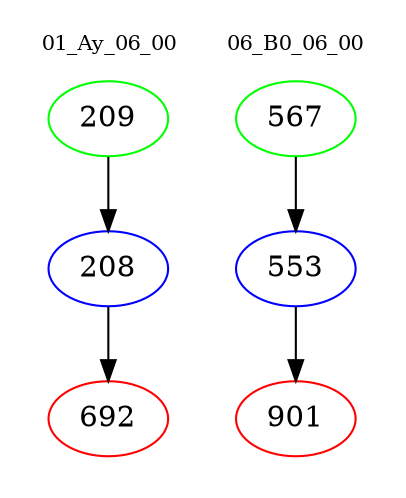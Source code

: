 digraph{
subgraph cluster_0 {
color = white
label = "01_Ay_06_00";
fontsize=10;
T0_209 [label="209", color="green"]
T0_209 -> T0_208 [color="black"]
T0_208 [label="208", color="blue"]
T0_208 -> T0_692 [color="black"]
T0_692 [label="692", color="red"]
}
subgraph cluster_1 {
color = white
label = "06_B0_06_00";
fontsize=10;
T1_567 [label="567", color="green"]
T1_567 -> T1_553 [color="black"]
T1_553 [label="553", color="blue"]
T1_553 -> T1_901 [color="black"]
T1_901 [label="901", color="red"]
}
}
